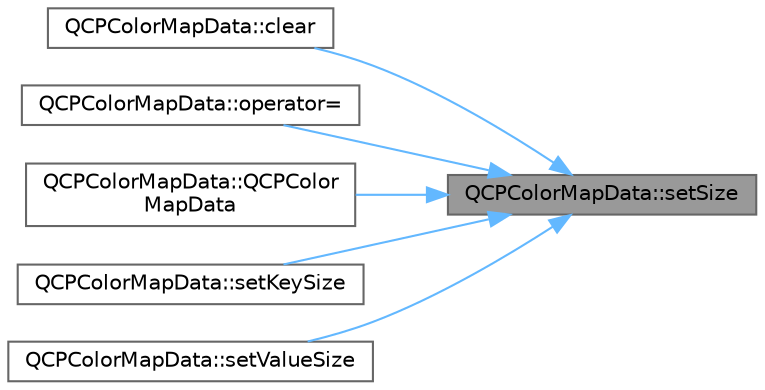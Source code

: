 digraph "QCPColorMapData::setSize"
{
 // LATEX_PDF_SIZE
  bgcolor="transparent";
  edge [fontname=Helvetica,fontsize=10,labelfontname=Helvetica,labelfontsize=10];
  node [fontname=Helvetica,fontsize=10,shape=box,height=0.2,width=0.4];
  rankdir="RL";
  Node1 [label="QCPColorMapData::setSize",height=0.2,width=0.4,color="gray40", fillcolor="grey60", style="filled", fontcolor="black",tooltip=" "];
  Node1 -> Node2 [dir="back",color="steelblue1",style="solid"];
  Node2 [label="QCPColorMapData::clear",height=0.2,width=0.4,color="grey40", fillcolor="white", style="filled",URL="$class_q_c_p_color_map_data.html#a9910ba830e96955bd5c8e5bef1e77ef3",tooltip=" "];
  Node1 -> Node3 [dir="back",color="steelblue1",style="solid"];
  Node3 [label="QCPColorMapData::operator=",height=0.2,width=0.4,color="grey40", fillcolor="white", style="filled",URL="$class_q_c_p_color_map_data.html#afdf4dd1b2f5714234fe84709b85c2a8d",tooltip=" "];
  Node1 -> Node4 [dir="back",color="steelblue1",style="solid"];
  Node4 [label="QCPColorMapData::QCPColor\lMapData",height=0.2,width=0.4,color="grey40", fillcolor="white", style="filled",URL="$class_q_c_p_color_map_data.html#aac9d8eb81e18e240d89d56c01933fd23",tooltip=" "];
  Node1 -> Node5 [dir="back",color="steelblue1",style="solid"];
  Node5 [label="QCPColorMapData::setKeySize",height=0.2,width=0.4,color="grey40", fillcolor="white", style="filled",URL="$class_q_c_p_color_map_data.html#ac7ef70e383aface34b44dbde49234b6b",tooltip=" "];
  Node1 -> Node6 [dir="back",color="steelblue1",style="solid"];
  Node6 [label="QCPColorMapData::setValueSize",height=0.2,width=0.4,color="grey40", fillcolor="white", style="filled",URL="$class_q_c_p_color_map_data.html#a0893c9e3914513048b45e3429ffd16f2",tooltip=" "];
}
